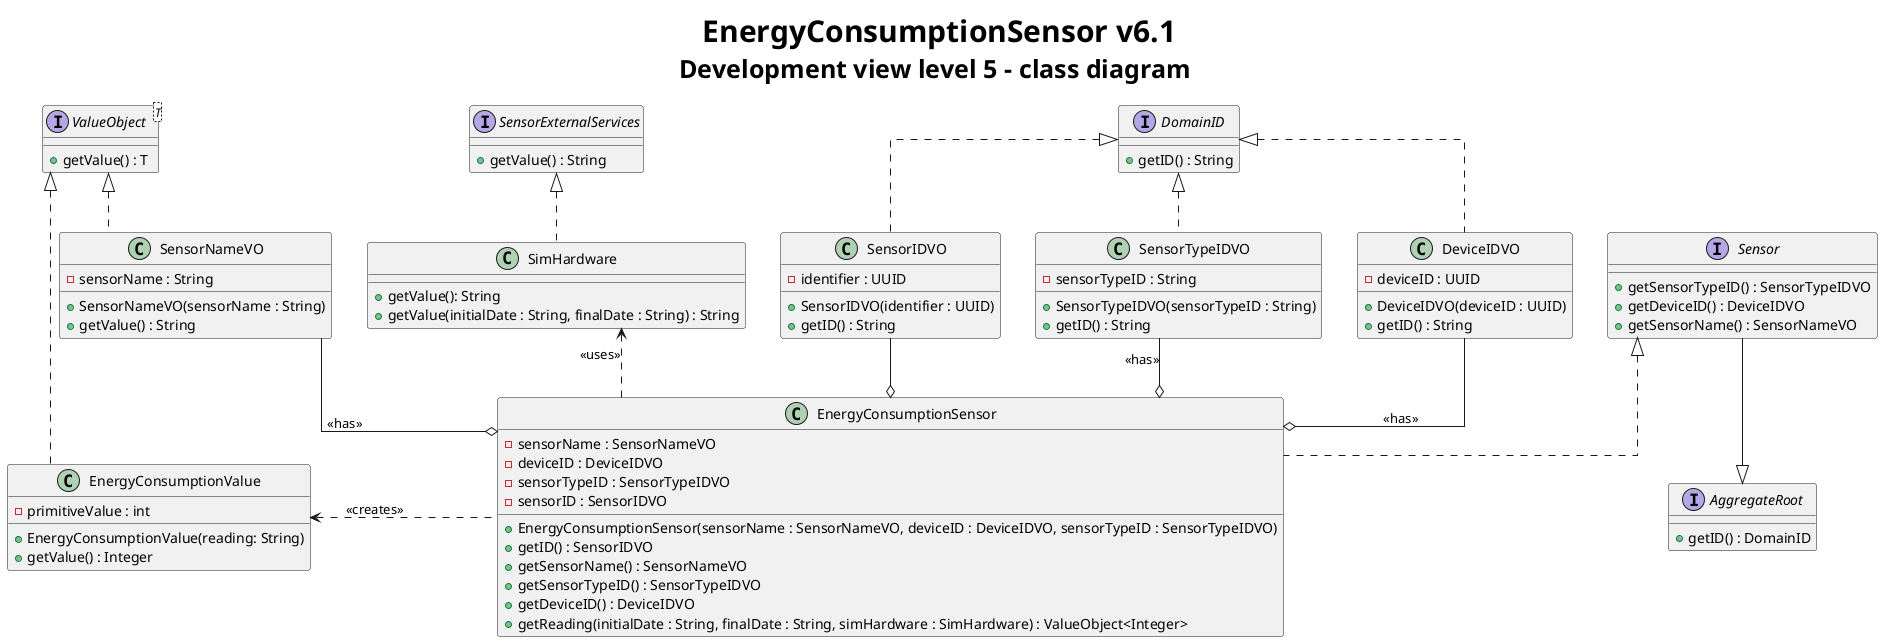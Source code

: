 @startuml
title <size: 30> EnergyConsumptionSensor v6.1\n<size: 25>Development view level 5 - class diagram

skinparam linetype ortho

interface Sensor {

}

interface AggregateRoot{
    + getID() : DomainID
}

interface DomainID{
    + getID() : String
}

interface ValueObject<T> {
    + getValue() : T
}

interface Sensor {
    + getSensorTypeID() : SensorTypeIDVO
    + getDeviceID() : DeviceIDVO
    + getSensorName() : SensorNameVO
}

class EnergyConsumptionSensor{
    - sensorName : SensorNameVO
    - deviceID : DeviceIDVO
    - sensorTypeID : SensorTypeIDVO
    - sensorID : SensorIDVO



    + EnergyConsumptionSensor(sensorName : SensorNameVO, deviceID : DeviceIDVO, sensorTypeID : SensorTypeIDVO)
    + getID() : SensorIDVO
    + getSensorName() : SensorNameVO
    + getSensorTypeID() : SensorTypeIDVO
    + getDeviceID() : DeviceIDVO
    + getReading(initialDate : String, finalDate : String, simHardware : SimHardware) : ValueObject<Integer>
}

class EnergyConsumptionValue{
    - primitiveValue : int

    + EnergyConsumptionValue(reading: String)
    + getValue() : Integer
}

class SimHardware{
    + getValue(): String
    + getValue(initialDate : String, finalDate : String) : String
}

class SensorNameVO{
    - sensorName : String
    + SensorNameVO(sensorName : String)
    + getValue() : String
}

interface SensorExternalServices{
     + getValue() : String
}

class SensorIDVO{
    - identifier : UUID
    + SensorIDVO(identifier : UUID)
    + getID() : String
}


class SensorTypeIDVO{
    - sensorTypeID : String
    + SensorTypeIDVO(sensorTypeID : String)
    + getID() : String
}

class DeviceIDVO{
    - deviceID : UUID
    + DeviceIDVO(deviceID : UUID)
    + getID() : String
}


Sensor <|..  EnergyConsumptionSensor
SimHardware <.. EnergyConsumptionSensor : <<uses>>

SensorNameVO --o EnergyConsumptionSensor : <<has>>
SensorIDVO --o EnergyConsumptionSensor
SensorExternalServices <|..down SimHardware
EnergyConsumptionValue <..right EnergyConsumptionSensor : <<creates>>
SensorTypeIDVO --o EnergyConsumptionSensor : <<has>>
DeviceIDVO --o EnergyConsumptionSensor : <<has>>

ValueObject <|.. SensorNameVO
DomainID  <|.. SensorIDVO
DomainID  <|.. SensorTypeIDVO
DomainID  <|.. DeviceIDVO

ValueObject <|.. EnergyConsumptionValue
Sensor --|>AggregateRoot

@enduml
